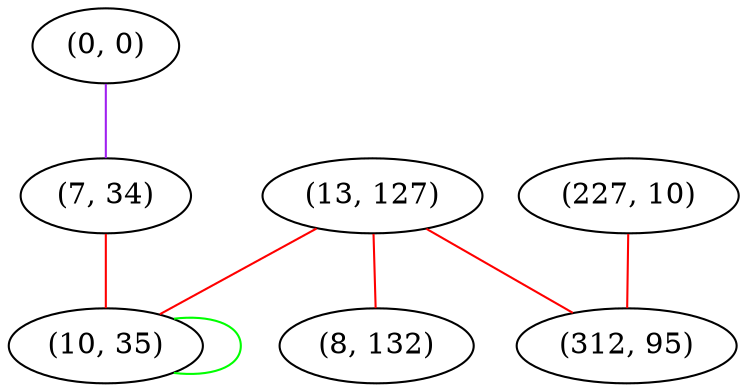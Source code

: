 graph "" {
"(0, 0)";
"(227, 10)";
"(7, 34)";
"(13, 127)";
"(10, 35)";
"(312, 95)";
"(8, 132)";
"(0, 0)" -- "(7, 34)"  [color=purple, key=0, weight=4];
"(227, 10)" -- "(312, 95)"  [color=red, key=0, weight=1];
"(7, 34)" -- "(10, 35)"  [color=red, key=0, weight=1];
"(13, 127)" -- "(10, 35)"  [color=red, key=0, weight=1];
"(13, 127)" -- "(312, 95)"  [color=red, key=0, weight=1];
"(13, 127)" -- "(8, 132)"  [color=red, key=0, weight=1];
"(10, 35)" -- "(10, 35)"  [color=green, key=0, weight=2];
}
